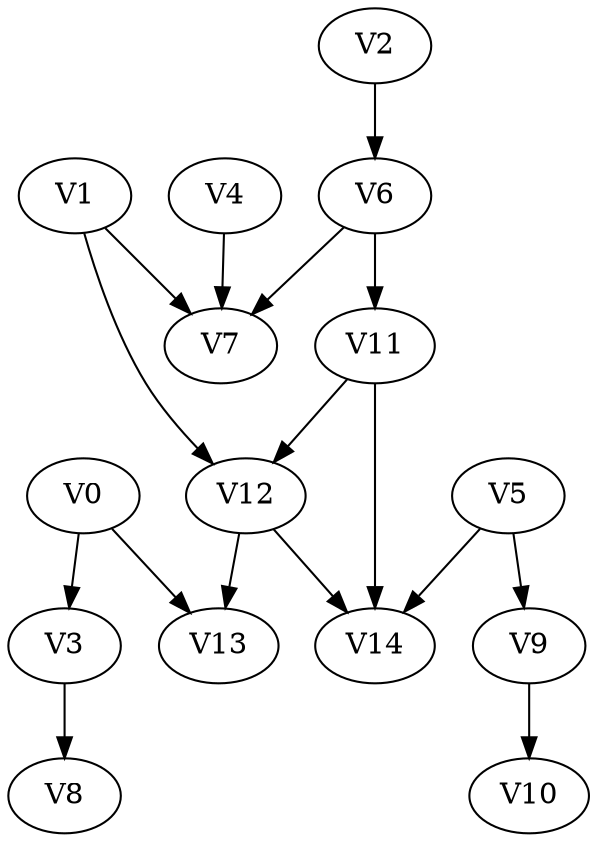 strict digraph my_dotgraph {
concentrate=True;
V0;
V1;
V2;
V3;
V4;
V5;
V6;
V7;
V8;
V9;
V10;
V11;
V12;
V13;
V14;
V0 -> V3;
V0 -> V13;
V1 -> V7;
V1 -> V12;
V2 -> V6;
V3 -> V8;
V4 -> V7;
V5 -> V9;
V5 -> V14;
V6 -> V7;
V6 -> V11;
V9 -> V10;
V11 -> V12;
V11 -> V14;
V12 -> V13;
V12 -> V14;
}